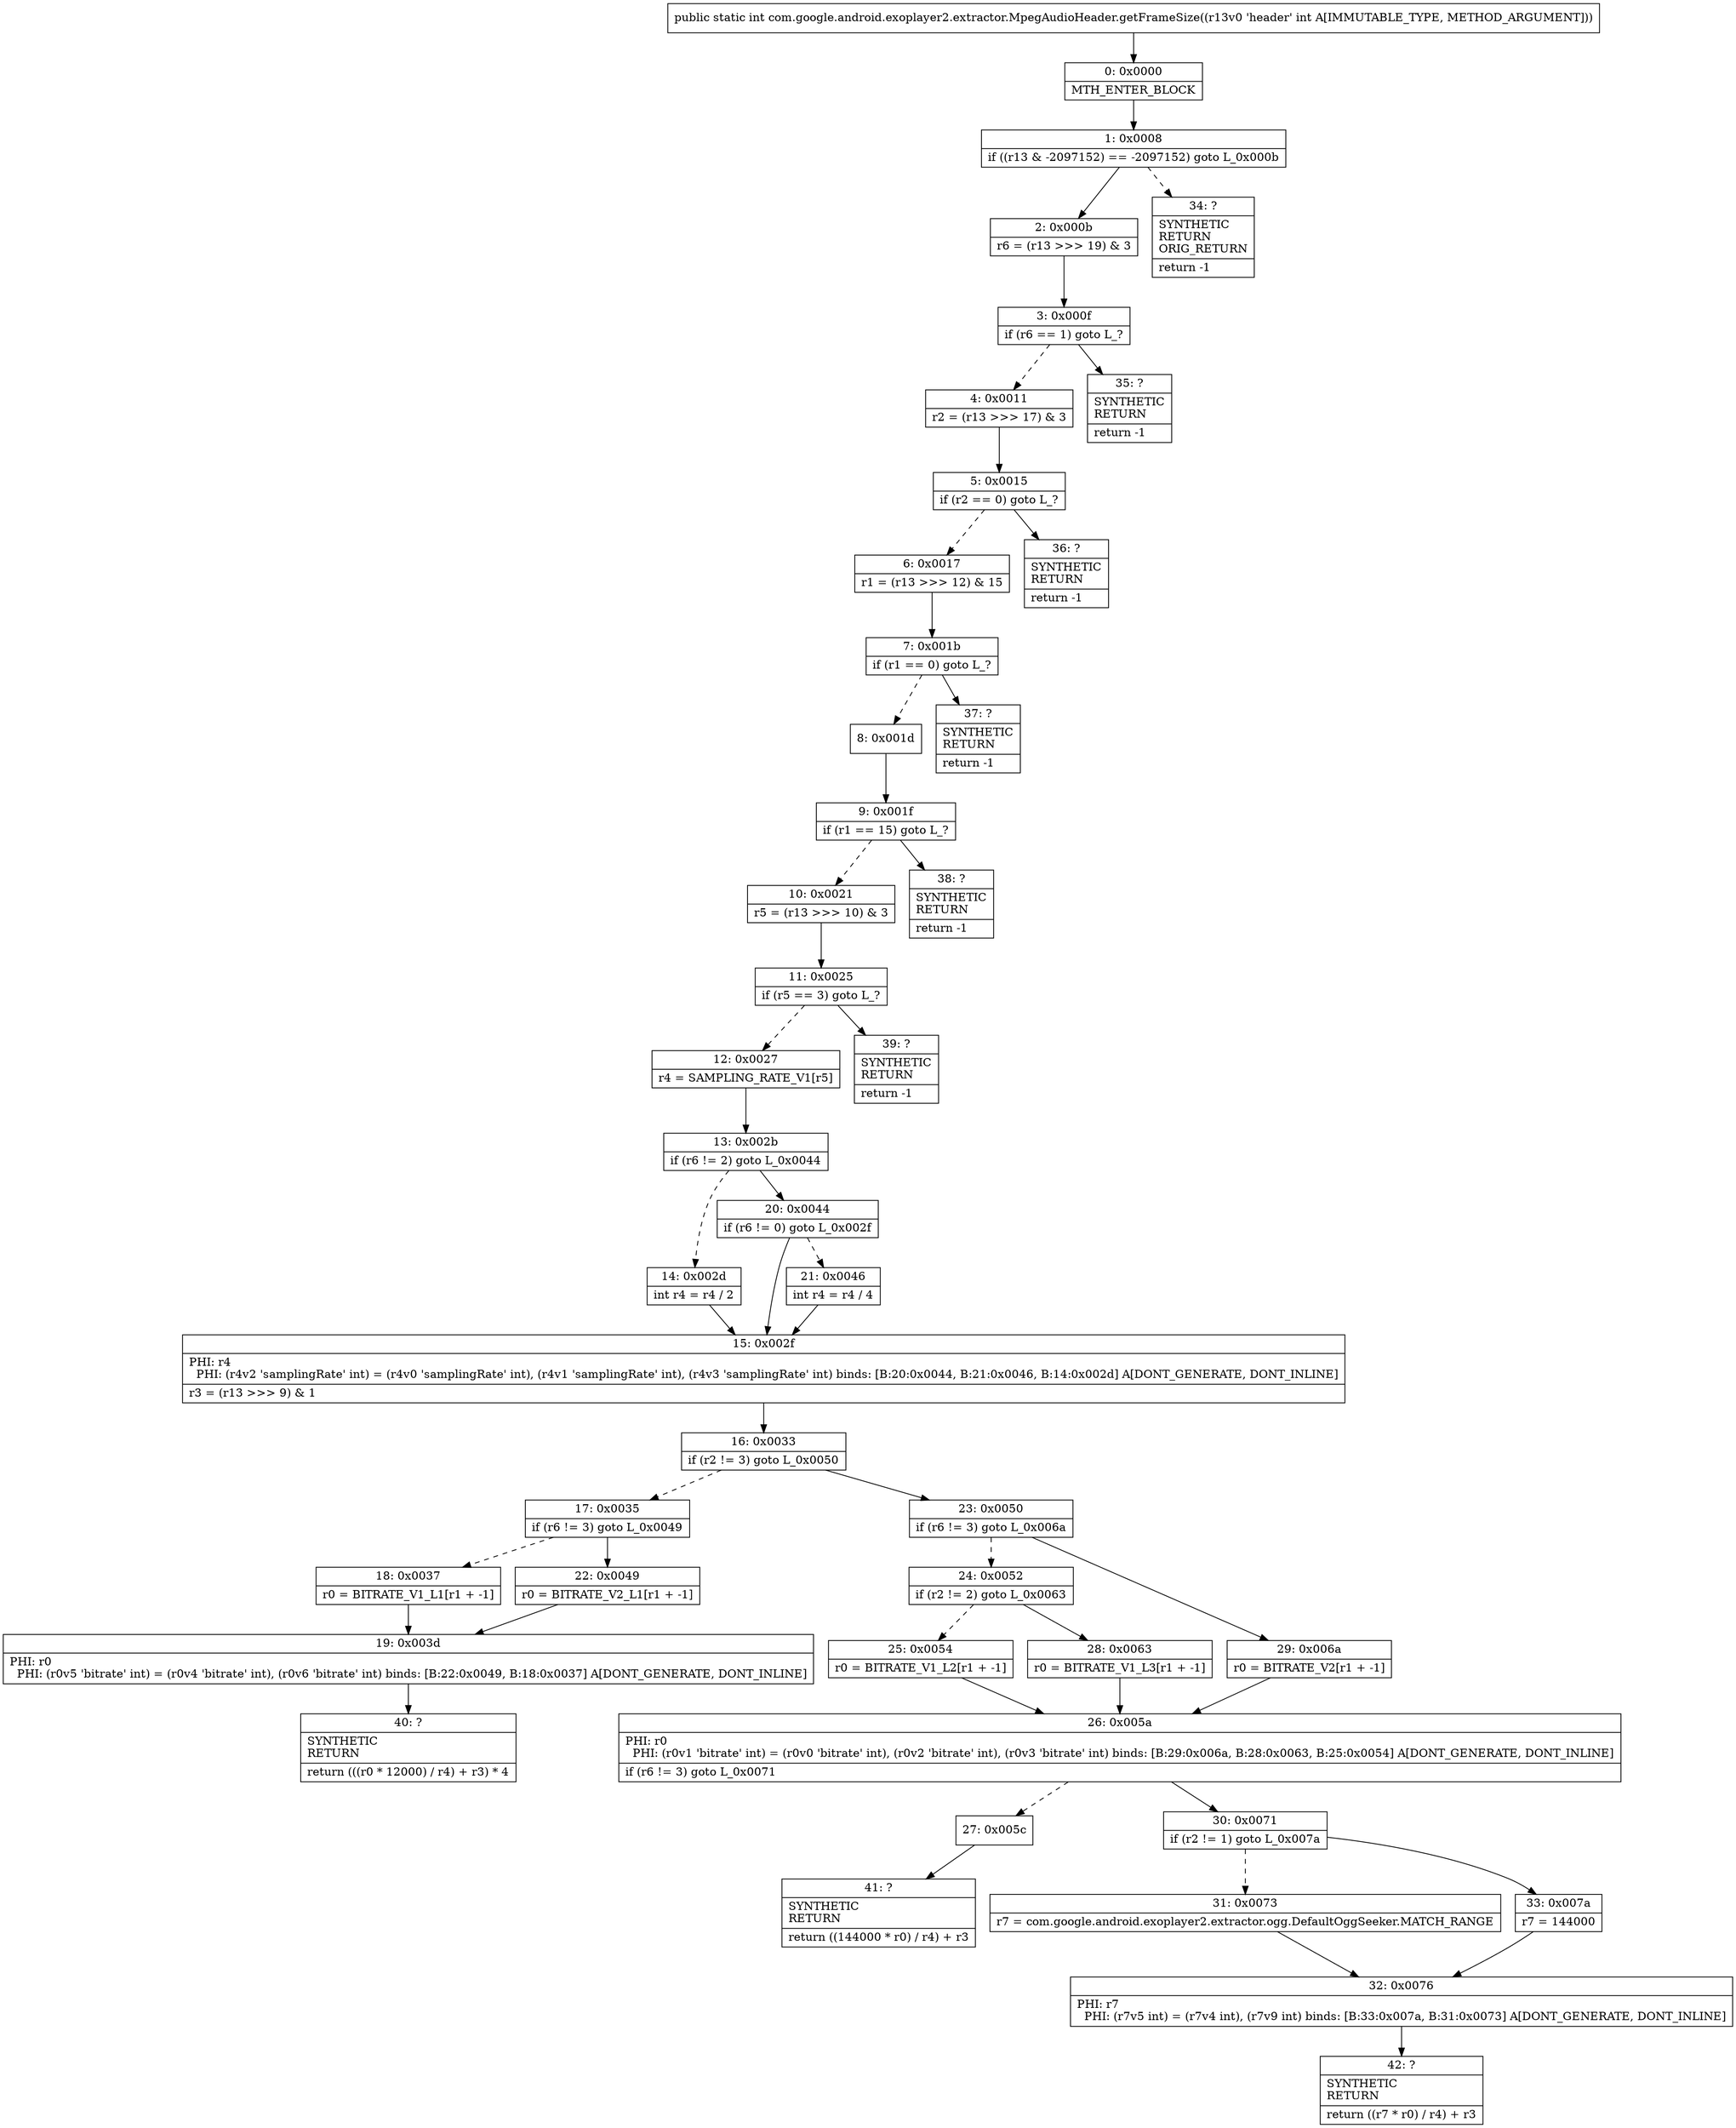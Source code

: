 digraph "CFG forcom.google.android.exoplayer2.extractor.MpegAudioHeader.getFrameSize(I)I" {
Node_0 [shape=record,label="{0\:\ 0x0000|MTH_ENTER_BLOCK\l}"];
Node_1 [shape=record,label="{1\:\ 0x0008|if ((r13 & \-2097152) == \-2097152) goto L_0x000b\l}"];
Node_2 [shape=record,label="{2\:\ 0x000b|r6 = (r13 \>\>\> 19) & 3\l}"];
Node_3 [shape=record,label="{3\:\ 0x000f|if (r6 == 1) goto L_?\l}"];
Node_4 [shape=record,label="{4\:\ 0x0011|r2 = (r13 \>\>\> 17) & 3\l}"];
Node_5 [shape=record,label="{5\:\ 0x0015|if (r2 == 0) goto L_?\l}"];
Node_6 [shape=record,label="{6\:\ 0x0017|r1 = (r13 \>\>\> 12) & 15\l}"];
Node_7 [shape=record,label="{7\:\ 0x001b|if (r1 == 0) goto L_?\l}"];
Node_8 [shape=record,label="{8\:\ 0x001d}"];
Node_9 [shape=record,label="{9\:\ 0x001f|if (r1 == 15) goto L_?\l}"];
Node_10 [shape=record,label="{10\:\ 0x0021|r5 = (r13 \>\>\> 10) & 3\l}"];
Node_11 [shape=record,label="{11\:\ 0x0025|if (r5 == 3) goto L_?\l}"];
Node_12 [shape=record,label="{12\:\ 0x0027|r4 = SAMPLING_RATE_V1[r5]\l}"];
Node_13 [shape=record,label="{13\:\ 0x002b|if (r6 != 2) goto L_0x0044\l}"];
Node_14 [shape=record,label="{14\:\ 0x002d|int r4 = r4 \/ 2\l}"];
Node_15 [shape=record,label="{15\:\ 0x002f|PHI: r4 \l  PHI: (r4v2 'samplingRate' int) = (r4v0 'samplingRate' int), (r4v1 'samplingRate' int), (r4v3 'samplingRate' int) binds: [B:20:0x0044, B:21:0x0046, B:14:0x002d] A[DONT_GENERATE, DONT_INLINE]\l|r3 = (r13 \>\>\> 9) & 1\l}"];
Node_16 [shape=record,label="{16\:\ 0x0033|if (r2 != 3) goto L_0x0050\l}"];
Node_17 [shape=record,label="{17\:\ 0x0035|if (r6 != 3) goto L_0x0049\l}"];
Node_18 [shape=record,label="{18\:\ 0x0037|r0 = BITRATE_V1_L1[r1 + \-1]\l}"];
Node_19 [shape=record,label="{19\:\ 0x003d|PHI: r0 \l  PHI: (r0v5 'bitrate' int) = (r0v4 'bitrate' int), (r0v6 'bitrate' int) binds: [B:22:0x0049, B:18:0x0037] A[DONT_GENERATE, DONT_INLINE]\l}"];
Node_20 [shape=record,label="{20\:\ 0x0044|if (r6 != 0) goto L_0x002f\l}"];
Node_21 [shape=record,label="{21\:\ 0x0046|int r4 = r4 \/ 4\l}"];
Node_22 [shape=record,label="{22\:\ 0x0049|r0 = BITRATE_V2_L1[r1 + \-1]\l}"];
Node_23 [shape=record,label="{23\:\ 0x0050|if (r6 != 3) goto L_0x006a\l}"];
Node_24 [shape=record,label="{24\:\ 0x0052|if (r2 != 2) goto L_0x0063\l}"];
Node_25 [shape=record,label="{25\:\ 0x0054|r0 = BITRATE_V1_L2[r1 + \-1]\l}"];
Node_26 [shape=record,label="{26\:\ 0x005a|PHI: r0 \l  PHI: (r0v1 'bitrate' int) = (r0v0 'bitrate' int), (r0v2 'bitrate' int), (r0v3 'bitrate' int) binds: [B:29:0x006a, B:28:0x0063, B:25:0x0054] A[DONT_GENERATE, DONT_INLINE]\l|if (r6 != 3) goto L_0x0071\l}"];
Node_27 [shape=record,label="{27\:\ 0x005c}"];
Node_28 [shape=record,label="{28\:\ 0x0063|r0 = BITRATE_V1_L3[r1 + \-1]\l}"];
Node_29 [shape=record,label="{29\:\ 0x006a|r0 = BITRATE_V2[r1 + \-1]\l}"];
Node_30 [shape=record,label="{30\:\ 0x0071|if (r2 != 1) goto L_0x007a\l}"];
Node_31 [shape=record,label="{31\:\ 0x0073|r7 = com.google.android.exoplayer2.extractor.ogg.DefaultOggSeeker.MATCH_RANGE\l}"];
Node_32 [shape=record,label="{32\:\ 0x0076|PHI: r7 \l  PHI: (r7v5 int) = (r7v4 int), (r7v9 int) binds: [B:33:0x007a, B:31:0x0073] A[DONT_GENERATE, DONT_INLINE]\l}"];
Node_33 [shape=record,label="{33\:\ 0x007a|r7 = 144000\l}"];
Node_34 [shape=record,label="{34\:\ ?|SYNTHETIC\lRETURN\lORIG_RETURN\l|return \-1\l}"];
Node_35 [shape=record,label="{35\:\ ?|SYNTHETIC\lRETURN\l|return \-1\l}"];
Node_36 [shape=record,label="{36\:\ ?|SYNTHETIC\lRETURN\l|return \-1\l}"];
Node_37 [shape=record,label="{37\:\ ?|SYNTHETIC\lRETURN\l|return \-1\l}"];
Node_38 [shape=record,label="{38\:\ ?|SYNTHETIC\lRETURN\l|return \-1\l}"];
Node_39 [shape=record,label="{39\:\ ?|SYNTHETIC\lRETURN\l|return \-1\l}"];
Node_40 [shape=record,label="{40\:\ ?|SYNTHETIC\lRETURN\l|return (((r0 * 12000) \/ r4) + r3) * 4\l}"];
Node_41 [shape=record,label="{41\:\ ?|SYNTHETIC\lRETURN\l|return ((144000 * r0) \/ r4) + r3\l}"];
Node_42 [shape=record,label="{42\:\ ?|SYNTHETIC\lRETURN\l|return ((r7 * r0) \/ r4) + r3\l}"];
MethodNode[shape=record,label="{public static int com.google.android.exoplayer2.extractor.MpegAudioHeader.getFrameSize((r13v0 'header' int A[IMMUTABLE_TYPE, METHOD_ARGUMENT])) }"];
MethodNode -> Node_0;
Node_0 -> Node_1;
Node_1 -> Node_2;
Node_1 -> Node_34[style=dashed];
Node_2 -> Node_3;
Node_3 -> Node_4[style=dashed];
Node_3 -> Node_35;
Node_4 -> Node_5;
Node_5 -> Node_6[style=dashed];
Node_5 -> Node_36;
Node_6 -> Node_7;
Node_7 -> Node_8[style=dashed];
Node_7 -> Node_37;
Node_8 -> Node_9;
Node_9 -> Node_10[style=dashed];
Node_9 -> Node_38;
Node_10 -> Node_11;
Node_11 -> Node_12[style=dashed];
Node_11 -> Node_39;
Node_12 -> Node_13;
Node_13 -> Node_14[style=dashed];
Node_13 -> Node_20;
Node_14 -> Node_15;
Node_15 -> Node_16;
Node_16 -> Node_17[style=dashed];
Node_16 -> Node_23;
Node_17 -> Node_18[style=dashed];
Node_17 -> Node_22;
Node_18 -> Node_19;
Node_19 -> Node_40;
Node_20 -> Node_15;
Node_20 -> Node_21[style=dashed];
Node_21 -> Node_15;
Node_22 -> Node_19;
Node_23 -> Node_24[style=dashed];
Node_23 -> Node_29;
Node_24 -> Node_25[style=dashed];
Node_24 -> Node_28;
Node_25 -> Node_26;
Node_26 -> Node_27[style=dashed];
Node_26 -> Node_30;
Node_27 -> Node_41;
Node_28 -> Node_26;
Node_29 -> Node_26;
Node_30 -> Node_31[style=dashed];
Node_30 -> Node_33;
Node_31 -> Node_32;
Node_32 -> Node_42;
Node_33 -> Node_32;
}

